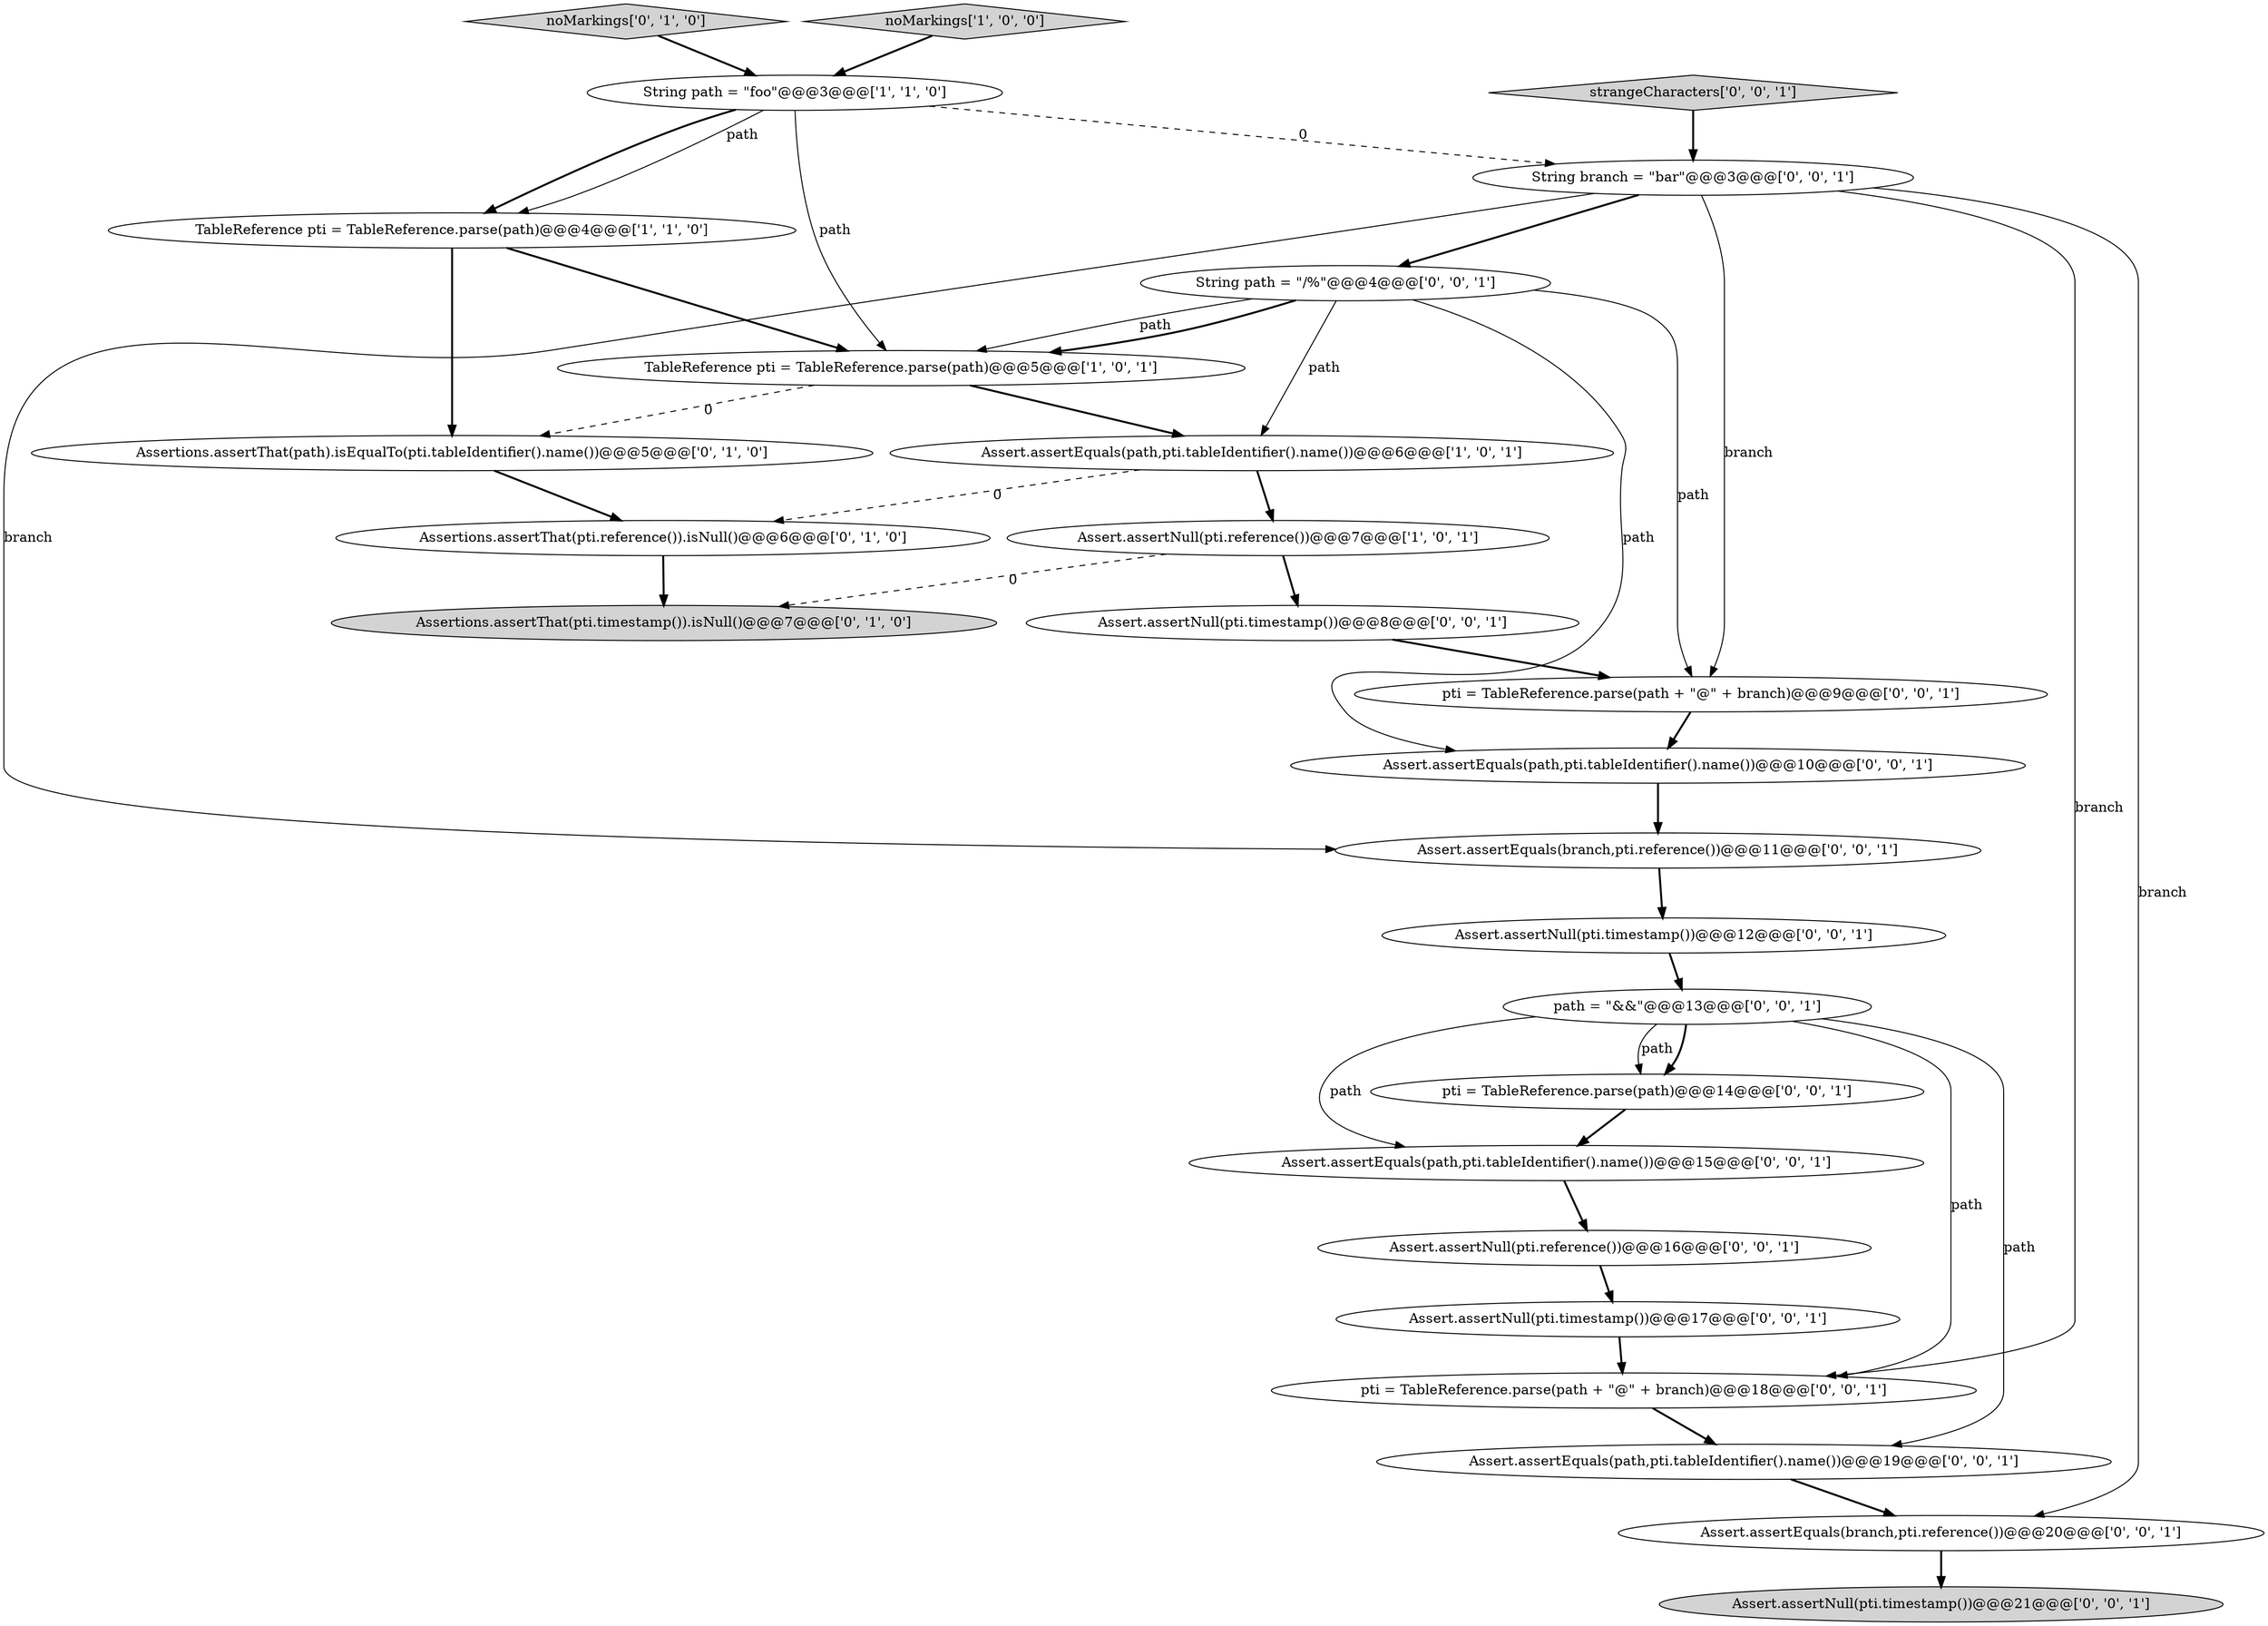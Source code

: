 digraph {
11 [style = filled, label = "Assert.assertEquals(branch,pti.reference())@@@20@@@['0', '0', '1']", fillcolor = white, shape = ellipse image = "AAA0AAABBB3BBB"];
7 [style = filled, label = "Assertions.assertThat(path).isEqualTo(pti.tableIdentifier().name())@@@5@@@['0', '1', '0']", fillcolor = white, shape = ellipse image = "AAA1AAABBB2BBB"];
1 [style = filled, label = "TableReference pti = TableReference.parse(path)@@@4@@@['1', '1', '0']", fillcolor = white, shape = ellipse image = "AAA0AAABBB1BBB"];
16 [style = filled, label = "Assert.assertNull(pti.timestamp())@@@12@@@['0', '0', '1']", fillcolor = white, shape = ellipse image = "AAA0AAABBB3BBB"];
14 [style = filled, label = "Assert.assertNull(pti.reference())@@@16@@@['0', '0', '1']", fillcolor = white, shape = ellipse image = "AAA0AAABBB3BBB"];
12 [style = filled, label = "pti = TableReference.parse(path + \"@\" + branch)@@@9@@@['0', '0', '1']", fillcolor = white, shape = ellipse image = "AAA0AAABBB3BBB"];
23 [style = filled, label = "path = \"&&\"@@@13@@@['0', '0', '1']", fillcolor = white, shape = ellipse image = "AAA0AAABBB3BBB"];
6 [style = filled, label = "noMarkings['0', '1', '0']", fillcolor = lightgray, shape = diamond image = "AAA0AAABBB2BBB"];
8 [style = filled, label = "Assertions.assertThat(pti.reference()).isNull()@@@6@@@['0', '1', '0']", fillcolor = white, shape = ellipse image = "AAA1AAABBB2BBB"];
15 [style = filled, label = "strangeCharacters['0', '0', '1']", fillcolor = lightgray, shape = diamond image = "AAA0AAABBB3BBB"];
0 [style = filled, label = "String path = \"foo\"@@@3@@@['1', '1', '0']", fillcolor = white, shape = ellipse image = "AAA0AAABBB1BBB"];
9 [style = filled, label = "Assertions.assertThat(pti.timestamp()).isNull()@@@7@@@['0', '1', '0']", fillcolor = lightgray, shape = ellipse image = "AAA1AAABBB2BBB"];
17 [style = filled, label = "pti = TableReference.parse(path)@@@14@@@['0', '0', '1']", fillcolor = white, shape = ellipse image = "AAA0AAABBB3BBB"];
25 [style = filled, label = "Assert.assertNull(pti.timestamp())@@@17@@@['0', '0', '1']", fillcolor = white, shape = ellipse image = "AAA0AAABBB3BBB"];
18 [style = filled, label = "Assert.assertNull(pti.timestamp())@@@21@@@['0', '0', '1']", fillcolor = lightgray, shape = ellipse image = "AAA0AAABBB3BBB"];
19 [style = filled, label = "Assert.assertEquals(path,pti.tableIdentifier().name())@@@19@@@['0', '0', '1']", fillcolor = white, shape = ellipse image = "AAA0AAABBB3BBB"];
22 [style = filled, label = "Assert.assertEquals(branch,pti.reference())@@@11@@@['0', '0', '1']", fillcolor = white, shape = ellipse image = "AAA0AAABBB3BBB"];
4 [style = filled, label = "Assert.assertEquals(path,pti.tableIdentifier().name())@@@6@@@['1', '0', '1']", fillcolor = white, shape = ellipse image = "AAA0AAABBB1BBB"];
21 [style = filled, label = "String path = \"/%\"@@@4@@@['0', '0', '1']", fillcolor = white, shape = ellipse image = "AAA0AAABBB3BBB"];
26 [style = filled, label = "Assert.assertEquals(path,pti.tableIdentifier().name())@@@10@@@['0', '0', '1']", fillcolor = white, shape = ellipse image = "AAA0AAABBB3BBB"];
24 [style = filled, label = "Assert.assertNull(pti.timestamp())@@@8@@@['0', '0', '1']", fillcolor = white, shape = ellipse image = "AAA0AAABBB3BBB"];
2 [style = filled, label = "Assert.assertNull(pti.reference())@@@7@@@['1', '0', '1']", fillcolor = white, shape = ellipse image = "AAA0AAABBB1BBB"];
5 [style = filled, label = "TableReference pti = TableReference.parse(path)@@@5@@@['1', '0', '1']", fillcolor = white, shape = ellipse image = "AAA0AAABBB1BBB"];
13 [style = filled, label = "pti = TableReference.parse(path + \"@\" + branch)@@@18@@@['0', '0', '1']", fillcolor = white, shape = ellipse image = "AAA0AAABBB3BBB"];
20 [style = filled, label = "String branch = \"bar\"@@@3@@@['0', '0', '1']", fillcolor = white, shape = ellipse image = "AAA0AAABBB3BBB"];
10 [style = filled, label = "Assert.assertEquals(path,pti.tableIdentifier().name())@@@15@@@['0', '0', '1']", fillcolor = white, shape = ellipse image = "AAA0AAABBB3BBB"];
3 [style = filled, label = "noMarkings['1', '0', '0']", fillcolor = lightgray, shape = diamond image = "AAA0AAABBB1BBB"];
12->26 [style = bold, label=""];
26->22 [style = bold, label=""];
5->7 [style = dashed, label="0"];
0->5 [style = solid, label="path"];
7->8 [style = bold, label=""];
8->9 [style = bold, label=""];
20->13 [style = solid, label="branch"];
23->19 [style = solid, label="path"];
13->19 [style = bold, label=""];
21->26 [style = solid, label="path"];
6->0 [style = bold, label=""];
20->11 [style = solid, label="branch"];
22->16 [style = bold, label=""];
2->9 [style = dashed, label="0"];
11->18 [style = bold, label=""];
20->22 [style = solid, label="branch"];
0->20 [style = dashed, label="0"];
0->1 [style = bold, label=""];
5->4 [style = bold, label=""];
23->10 [style = solid, label="path"];
4->2 [style = bold, label=""];
21->5 [style = solid, label="path"];
20->21 [style = bold, label=""];
16->23 [style = bold, label=""];
19->11 [style = bold, label=""];
23->13 [style = solid, label="path"];
3->0 [style = bold, label=""];
21->5 [style = bold, label=""];
25->13 [style = bold, label=""];
4->8 [style = dashed, label="0"];
14->25 [style = bold, label=""];
15->20 [style = bold, label=""];
2->24 [style = bold, label=""];
24->12 [style = bold, label=""];
0->1 [style = solid, label="path"];
1->7 [style = bold, label=""];
20->12 [style = solid, label="branch"];
23->17 [style = bold, label=""];
21->12 [style = solid, label="path"];
10->14 [style = bold, label=""];
17->10 [style = bold, label=""];
21->4 [style = solid, label="path"];
23->17 [style = solid, label="path"];
1->5 [style = bold, label=""];
}
